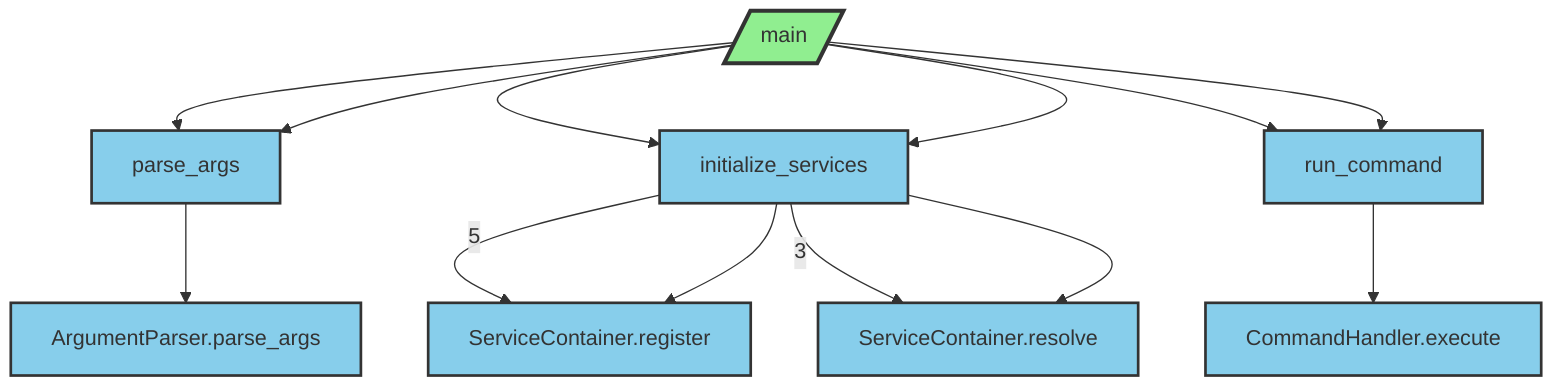 flowchart TB
    %% Function Call Graph

    initialize_services[initialize_services]
    run_command[run_command]
    ArgumentParser_parse_args[ArgumentParser.parse_args]
    CommandHandler_execute[CommandHandler.execute]
    main[/main/]
    ServiceContainer_register[ServiceContainer.register]
    parse_args[parse_args]
    ServiceContainer_resolve[ServiceContainer.resolve]

    main --> parse_args
    main --> initialize_services
    main --> run_command
    initialize_services -->|5| ServiceContainer_register
    initialize_services -->|3| ServiceContainer_resolve
    main --> parse_args
    main --> initialize_services
    main --> run_command
    parse_args --> ArgumentParser_parse_args
    initialize_services --> ServiceContainer_register
    initialize_services --> ServiceContainer_resolve
    run_command --> CommandHandler_execute

    classDef entry fill:#90EE90,stroke:#333,stroke-width:3px
    classDef regular fill:#87CEEB,stroke:#333,stroke-width:2px
    classDef private fill:#FFE4B5,stroke:#333,stroke-width:1px
    classDef magic fill:#DDA0DD,stroke:#333,stroke-width:2px
    class main entry
    class initialize_services,run_command,ServiceContainer_resolve,ArgumentParser_parse_args,CommandHandler_execute,ServiceContainer_register,parse_args regular